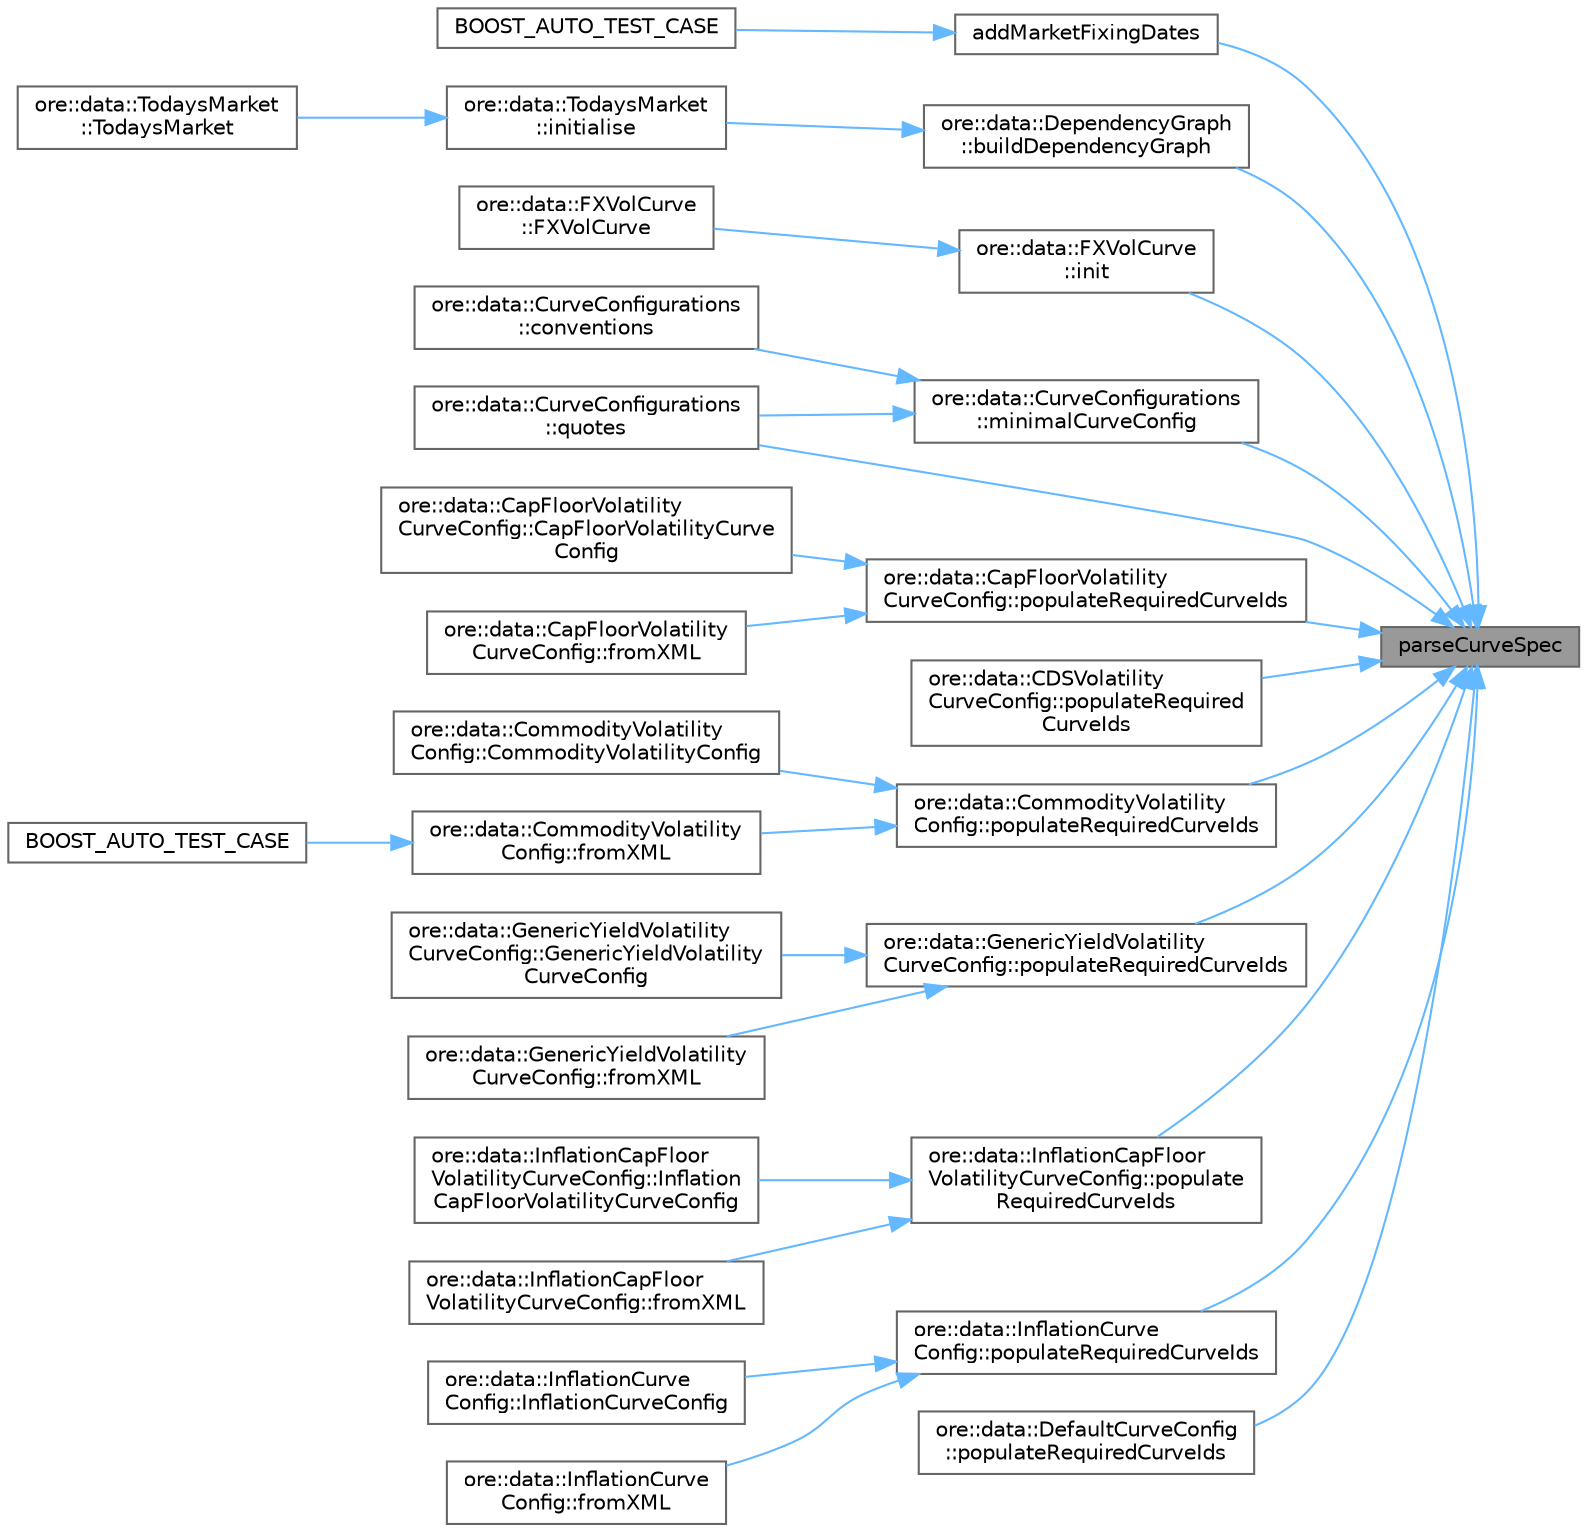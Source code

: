 digraph "parseCurveSpec"
{
 // INTERACTIVE_SVG=YES
 // LATEX_PDF_SIZE
  bgcolor="transparent";
  edge [fontname=Helvetica,fontsize=10,labelfontname=Helvetica,labelfontsize=10];
  node [fontname=Helvetica,fontsize=10,shape=box,height=0.2,width=0.4];
  rankdir="RL";
  Node1 [label="parseCurveSpec",height=0.2,width=0.4,color="gray40", fillcolor="grey60", style="filled", fontcolor="black",tooltip="function to convert a string into a curve spec"];
  Node1 -> Node2 [dir="back",color="steelblue1",style="solid"];
  Node2 [label="addMarketFixingDates",height=0.2,width=0.4,color="grey40", fillcolor="white", style="filled",URL="$namespaceore_1_1data.html#a1c8521cd76249793896bb8f5bd2ba506",tooltip=" "];
  Node2 -> Node3 [dir="back",color="steelblue1",style="solid"];
  Node3 [label="BOOST_AUTO_TEST_CASE",height=0.2,width=0.4,color="grey40", fillcolor="white", style="filled",URL="$test_2fixings_8cpp.html#a67ada7956eb90fe9fbecd12a611892ab",tooltip=" "];
  Node1 -> Node4 [dir="back",color="steelblue1",style="solid"];
  Node4 [label="ore::data::DependencyGraph\l::buildDependencyGraph",height=0.2,width=0.4,color="grey40", fillcolor="white", style="filled",URL="$classore_1_1data_1_1_dependency_graph.html#a32f251ee6ad9521e1cb321a91d778da5",tooltip=" "];
  Node4 -> Node5 [dir="back",color="steelblue1",style="solid"];
  Node5 [label="ore::data::TodaysMarket\l::initialise",height=0.2,width=0.4,color="grey40", fillcolor="white", style="filled",URL="$classore_1_1data_1_1_todays_market.html#a0816e5ec53019bee5353fea5fc006eb1",tooltip=" "];
  Node5 -> Node6 [dir="back",color="steelblue1",style="solid"];
  Node6 [label="ore::data::TodaysMarket\l::TodaysMarket",height=0.2,width=0.4,color="grey40", fillcolor="white", style="filled",URL="$classore_1_1data_1_1_todays_market.html#aa82cc4ddd3bd6cf77cbe95fa5d2281cd",tooltip="Constructor taking pointers and allowing for a lazy build of the market objects."];
  Node1 -> Node7 [dir="back",color="steelblue1",style="solid"];
  Node7 [label="ore::data::FXVolCurve\l::init",height=0.2,width=0.4,color="grey40", fillcolor="white", style="filled",URL="$classore_1_1data_1_1_f_x_vol_curve.html#af8a8fa2b7d9d22dad02c8b6341e6ea54",tooltip=" "];
  Node7 -> Node8 [dir="back",color="steelblue1",style="solid"];
  Node8 [label="ore::data::FXVolCurve\l::FXVolCurve",height=0.2,width=0.4,color="grey40", fillcolor="white", style="filled",URL="$classore_1_1data_1_1_f_x_vol_curve.html#a7ee4c7d8a2c13896b1e241036efc8004",tooltip="Detailed constructor."];
  Node1 -> Node9 [dir="back",color="steelblue1",style="solid"];
  Node9 [label="ore::data::CurveConfigurations\l::minimalCurveConfig",height=0.2,width=0.4,color="grey40", fillcolor="white", style="filled",URL="$classore_1_1data_1_1_curve_configurations.html#a24414b9801048caeba51262834e69817",tooltip=" "];
  Node9 -> Node10 [dir="back",color="steelblue1",style="solid"];
  Node10 [label="ore::data::CurveConfigurations\l::conventions",height=0.2,width=0.4,color="grey40", fillcolor="white", style="filled",URL="$classore_1_1data_1_1_curve_configurations.html#aebebbafbc8104798d7ee54aa46cbfd4f",tooltip=" "];
  Node9 -> Node11 [dir="back",color="steelblue1",style="solid"];
  Node11 [label="ore::data::CurveConfigurations\l::quotes",height=0.2,width=0.4,color="grey40", fillcolor="white", style="filled",URL="$classore_1_1data_1_1_curve_configurations.html#acbd3e6d936219b31cadb7fda678464af",tooltip=" "];
  Node1 -> Node12 [dir="back",color="steelblue1",style="solid"];
  Node12 [label="ore::data::CapFloorVolatility\lCurveConfig::populateRequiredCurveIds",height=0.2,width=0.4,color="grey40", fillcolor="white", style="filled",URL="$classore_1_1data_1_1_cap_floor_volatility_curve_config.html#a09cdbe524aa89af7bba59a844397ebb9",tooltip="Populate required curve ids."];
  Node12 -> Node13 [dir="back",color="steelblue1",style="solid"];
  Node13 [label="ore::data::CapFloorVolatility\lCurveConfig::CapFloorVolatilityCurve\lConfig",height=0.2,width=0.4,color="grey40", fillcolor="white", style="filled",URL="$classore_1_1data_1_1_cap_floor_volatility_curve_config.html#a46344cb0373ba28c6c5b26dd90d69b80",tooltip="Detailled constructor for proxy config."];
  Node12 -> Node14 [dir="back",color="steelblue1",style="solid"];
  Node14 [label="ore::data::CapFloorVolatility\lCurveConfig::fromXML",height=0.2,width=0.4,color="grey40", fillcolor="white", style="filled",URL="$classore_1_1data_1_1_cap_floor_volatility_curve_config.html#a7741ae0fc924943de5bfe02928262eb7",tooltip=" "];
  Node1 -> Node15 [dir="back",color="steelblue1",style="solid"];
  Node15 [label="ore::data::CDSVolatility\lCurveConfig::populateRequired\lCurveIds",height=0.2,width=0.4,color="grey40", fillcolor="white", style="filled",URL="$classore_1_1data_1_1_c_d_s_volatility_curve_config.html#a09cdbe524aa89af7bba59a844397ebb9",tooltip="Populate required curve ids."];
  Node1 -> Node16 [dir="back",color="steelblue1",style="solid"];
  Node16 [label="ore::data::CommodityVolatility\lConfig::populateRequiredCurveIds",height=0.2,width=0.4,color="grey40", fillcolor="white", style="filled",URL="$classore_1_1data_1_1_commodity_volatility_config.html#a09cdbe524aa89af7bba59a844397ebb9",tooltip=" "];
  Node16 -> Node17 [dir="back",color="steelblue1",style="solid"];
  Node17 [label="ore::data::CommodityVolatility\lConfig::CommodityVolatilityConfig",height=0.2,width=0.4,color="grey40", fillcolor="white", style="filled",URL="$classore_1_1data_1_1_commodity_volatility_config.html#a7fbf4a5194cbbe404a7c50e99055f006",tooltip="Explicit constructor."];
  Node16 -> Node18 [dir="back",color="steelblue1",style="solid"];
  Node18 [label="ore::data::CommodityVolatility\lConfig::fromXML",height=0.2,width=0.4,color="grey40", fillcolor="white", style="filled",URL="$classore_1_1data_1_1_commodity_volatility_config.html#a7741ae0fc924943de5bfe02928262eb7",tooltip=" "];
  Node18 -> Node19 [dir="back",color="steelblue1",style="solid"];
  Node19 [label="BOOST_AUTO_TEST_CASE",height=0.2,width=0.4,color="grey40", fillcolor="white", style="filled",URL="$test_2commodityvolcurveconfig_8cpp.html#a76d2ace592975c551478cdd34b5aa6d1",tooltip=" "];
  Node1 -> Node20 [dir="back",color="steelblue1",style="solid"];
  Node20 [label="ore::data::GenericYieldVolatility\lCurveConfig::populateRequiredCurveIds",height=0.2,width=0.4,color="grey40", fillcolor="white", style="filled",URL="$classore_1_1data_1_1_generic_yield_volatility_curve_config.html#a09cdbe524aa89af7bba59a844397ebb9",tooltip=" "];
  Node20 -> Node21 [dir="back",color="steelblue1",style="solid"];
  Node21 [label="ore::data::GenericYieldVolatility\lCurveConfig::GenericYieldVolatility\lCurveConfig",height=0.2,width=0.4,color="grey40", fillcolor="white", style="filled",URL="$classore_1_1data_1_1_generic_yield_volatility_curve_config.html#ac7e691e924e692148a5242500352c43d",tooltip="Detailed contructor for proxy config."];
  Node20 -> Node22 [dir="back",color="steelblue1",style="solid"];
  Node22 [label="ore::data::GenericYieldVolatility\lCurveConfig::fromXML",height=0.2,width=0.4,color="grey40", fillcolor="white", style="filled",URL="$classore_1_1data_1_1_generic_yield_volatility_curve_config.html#a7741ae0fc924943de5bfe02928262eb7",tooltip=" "];
  Node1 -> Node23 [dir="back",color="steelblue1",style="solid"];
  Node23 [label="ore::data::InflationCapFloor\lVolatilityCurveConfig::populate\lRequiredCurveIds",height=0.2,width=0.4,color="grey40", fillcolor="white", style="filled",URL="$classore_1_1data_1_1_inflation_cap_floor_volatility_curve_config.html#a09cdbe524aa89af7bba59a844397ebb9",tooltip=" "];
  Node23 -> Node24 [dir="back",color="steelblue1",style="solid"];
  Node24 [label="ore::data::InflationCapFloor\lVolatilityCurveConfig::Inflation\lCapFloorVolatilityCurveConfig",height=0.2,width=0.4,color="grey40", fillcolor="white", style="filled",URL="$classore_1_1data_1_1_inflation_cap_floor_volatility_curve_config.html#a7791d8be46530ebf095894fc78cf0357",tooltip=" "];
  Node23 -> Node25 [dir="back",color="steelblue1",style="solid"];
  Node25 [label="ore::data::InflationCapFloor\lVolatilityCurveConfig::fromXML",height=0.2,width=0.4,color="grey40", fillcolor="white", style="filled",URL="$classore_1_1data_1_1_inflation_cap_floor_volatility_curve_config.html#a7741ae0fc924943de5bfe02928262eb7",tooltip=" "];
  Node1 -> Node26 [dir="back",color="steelblue1",style="solid"];
  Node26 [label="ore::data::InflationCurve\lConfig::populateRequiredCurveIds",height=0.2,width=0.4,color="grey40", fillcolor="white", style="filled",URL="$classore_1_1data_1_1_inflation_curve_config.html#a09cdbe524aa89af7bba59a844397ebb9",tooltip=" "];
  Node26 -> Node27 [dir="back",color="steelblue1",style="solid"];
  Node27 [label="ore::data::InflationCurve\lConfig::InflationCurveConfig",height=0.2,width=0.4,color="grey40", fillcolor="white", style="filled",URL="$classore_1_1data_1_1_inflation_curve_config.html#ae2ed21f1ca5f7248d72ebefedc64977d",tooltip=" "];
  Node26 -> Node28 [dir="back",color="steelblue1",style="solid"];
  Node28 [label="ore::data::InflationCurve\lConfig::fromXML",height=0.2,width=0.4,color="grey40", fillcolor="white", style="filled",URL="$classore_1_1data_1_1_inflation_curve_config.html#a7741ae0fc924943de5bfe02928262eb7",tooltip=" "];
  Node1 -> Node29 [dir="back",color="steelblue1",style="solid"];
  Node29 [label="ore::data::DefaultCurveConfig\l::populateRequiredCurveIds",height=0.2,width=0.4,color="grey40", fillcolor="white", style="filled",URL="$classore_1_1data_1_1_default_curve_config.html#a9b8d673c35b9bb32dccf35404255ef3f",tooltip=" "];
  Node1 -> Node11 [dir="back",color="steelblue1",style="solid"];
}
